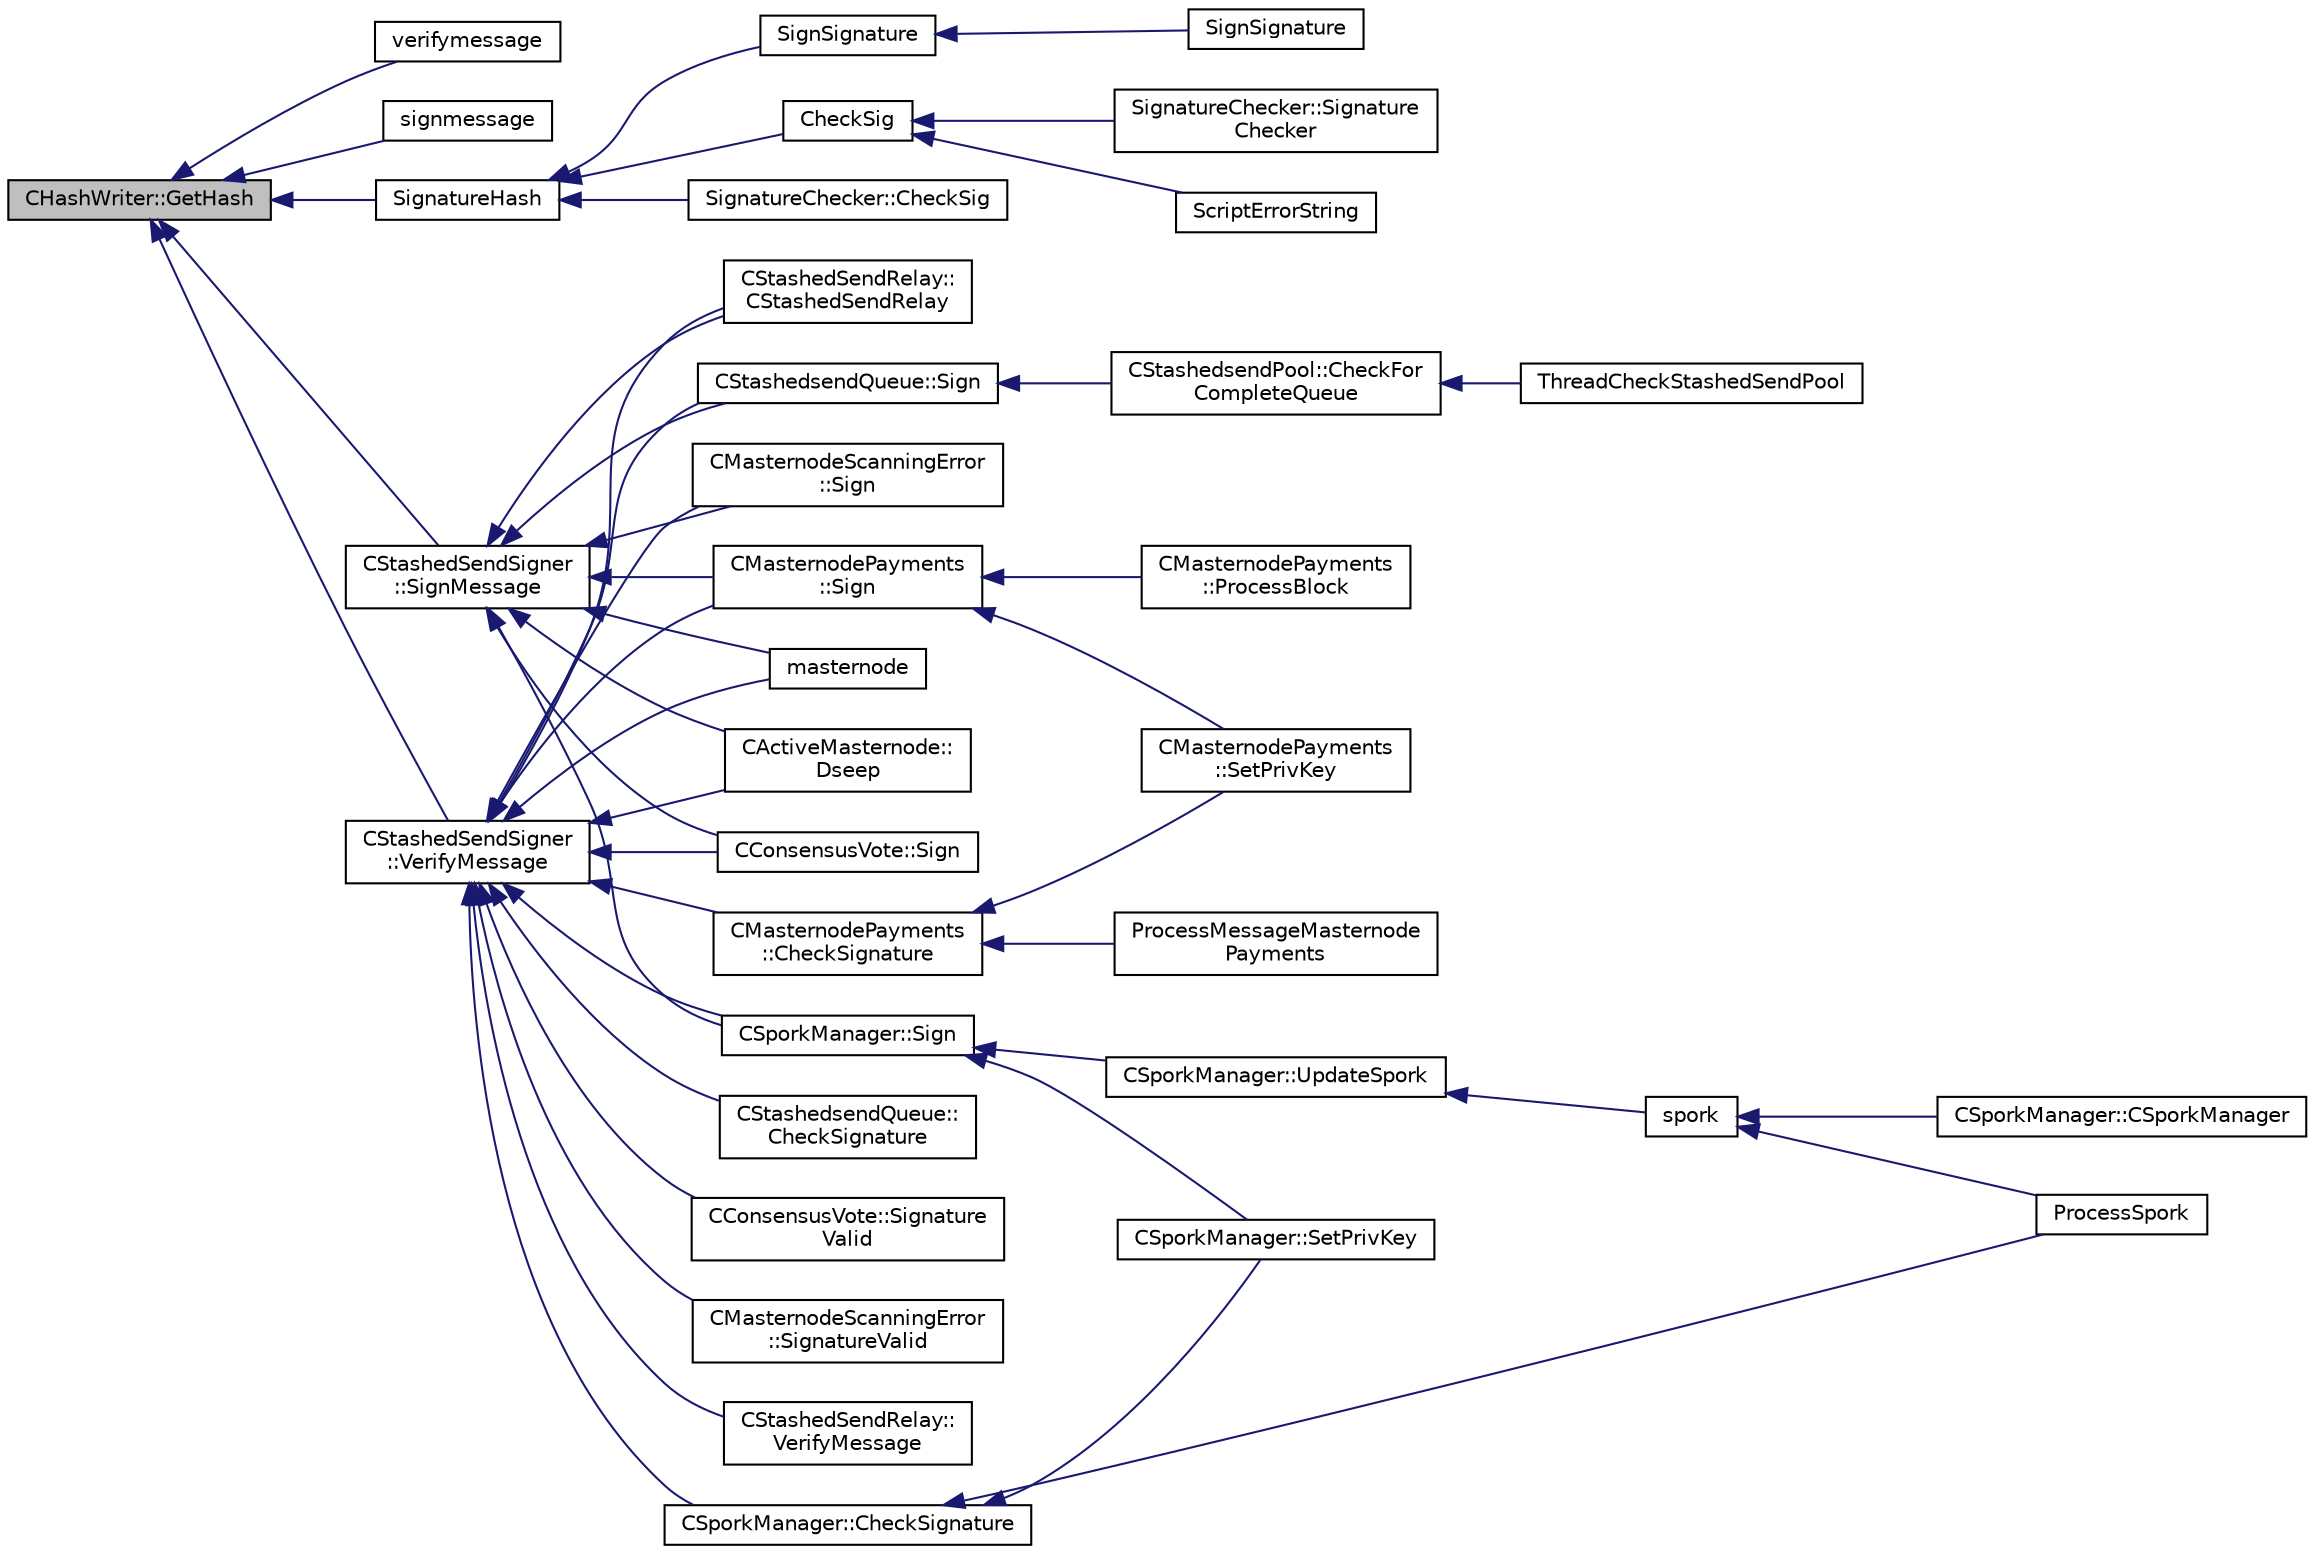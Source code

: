 digraph "CHashWriter::GetHash"
{
  edge [fontname="Helvetica",fontsize="10",labelfontname="Helvetica",labelfontsize="10"];
  node [fontname="Helvetica",fontsize="10",shape=record];
  rankdir="LR";
  Node3 [label="CHashWriter::GetHash",height=0.2,width=0.4,color="black", fillcolor="grey75", style="filled", fontcolor="black"];
  Node3 -> Node4 [dir="back",color="midnightblue",fontsize="10",style="solid",fontname="Helvetica"];
  Node4 [label="verifymessage",height=0.2,width=0.4,color="black", fillcolor="white", style="filled",URL="$db/d48/rpcmisc_8cpp.html#ad8fce781dfd9dfd4866bba2a4589141a"];
  Node3 -> Node5 [dir="back",color="midnightblue",fontsize="10",style="solid",fontname="Helvetica"];
  Node5 [label="signmessage",height=0.2,width=0.4,color="black", fillcolor="white", style="filled",URL="$df/d1d/rpcwallet_8cpp.html#a315b42a2c859c4b50a54c1b05984928c"];
  Node3 -> Node6 [dir="back",color="midnightblue",fontsize="10",style="solid",fontname="Helvetica"];
  Node6 [label="SignatureHash",height=0.2,width=0.4,color="black", fillcolor="white", style="filled",URL="$dd/d0f/script_8cpp.html#a4086161bb714485e7e3662d9b0ceed7d"];
  Node6 -> Node7 [dir="back",color="midnightblue",fontsize="10",style="solid",fontname="Helvetica"];
  Node7 [label="SignSignature",height=0.2,width=0.4,color="black", fillcolor="white", style="filled",URL="$de/d7f/script_8h.html#aca7dc730fd42e706b2c912ba32b65a36"];
  Node7 -> Node8 [dir="back",color="midnightblue",fontsize="10",style="solid",fontname="Helvetica"];
  Node8 [label="SignSignature",height=0.2,width=0.4,color="black", fillcolor="white", style="filled",URL="$de/d7f/script_8h.html#a3aef640e90fdb0fa95a8e2cda0cf6c22"];
  Node6 -> Node9 [dir="back",color="midnightblue",fontsize="10",style="solid",fontname="Helvetica"];
  Node9 [label="CheckSig",height=0.2,width=0.4,color="black", fillcolor="white", style="filled",URL="$dd/d0f/script_8cpp.html#af1a7eb0123f11ad1154249f4a4c1a9d1"];
  Node9 -> Node10 [dir="back",color="midnightblue",fontsize="10",style="solid",fontname="Helvetica"];
  Node10 [label="ScriptErrorString",height=0.2,width=0.4,color="black", fillcolor="white", style="filled",URL="$de/d7f/script_8h.html#a5a9f070c3285c528226eef27820d9aa9"];
  Node9 -> Node11 [dir="back",color="midnightblue",fontsize="10",style="solid",fontname="Helvetica"];
  Node11 [label="SignatureChecker::Signature\lChecker",height=0.2,width=0.4,color="black", fillcolor="white", style="filled",URL="$da/d89/class_signature_checker.html#a698e6832345449c494a12960f173d6a1"];
  Node6 -> Node12 [dir="back",color="midnightblue",fontsize="10",style="solid",fontname="Helvetica"];
  Node12 [label="SignatureChecker::CheckSig",height=0.2,width=0.4,color="black", fillcolor="white", style="filled",URL="$da/d89/class_signature_checker.html#a3eeda653a8224d8376016f177d2c7be2"];
  Node3 -> Node13 [dir="back",color="midnightblue",fontsize="10",style="solid",fontname="Helvetica"];
  Node13 [label="CStashedSendSigner\l::SignMessage",height=0.2,width=0.4,color="black", fillcolor="white", style="filled",URL="$da/d0a/class_c_stashed_send_signer.html#a3a9275044c94eabef7ed9c2fdf35d2f6",tooltip="Sign the message, returns true if successful. "];
  Node13 -> Node14 [dir="back",color="midnightblue",fontsize="10",style="solid",fontname="Helvetica"];
  Node14 [label="CActiveMasternode::\lDseep",height=0.2,width=0.4,color="black", fillcolor="white", style="filled",URL="$d9/d29/class_c_active_masternode.html#aa14a1a9611f6b73cc3e860cda75de88c"];
  Node13 -> Node15 [dir="back",color="midnightblue",fontsize="10",style="solid",fontname="Helvetica"];
  Node15 [label="CConsensusVote::Sign",height=0.2,width=0.4,color="black", fillcolor="white", style="filled",URL="$dc/da2/class_c_consensus_vote.html#a687495887aa75f5d5bb70f93ecb820d0"];
  Node13 -> Node16 [dir="back",color="midnightblue",fontsize="10",style="solid",fontname="Helvetica"];
  Node16 [label="CMasternodePayments\l::Sign",height=0.2,width=0.4,color="black", fillcolor="white", style="filled",URL="$dc/d9a/class_c_masternode_payments.html#a7d04afdf936b8de605ab6f478c7fad51"];
  Node16 -> Node17 [dir="back",color="midnightblue",fontsize="10",style="solid",fontname="Helvetica"];
  Node17 [label="CMasternodePayments\l::ProcessBlock",height=0.2,width=0.4,color="black", fillcolor="white", style="filled",URL="$dc/d9a/class_c_masternode_payments.html#aa23dfbc148f10f601e9771bfcffea441"];
  Node16 -> Node18 [dir="back",color="midnightblue",fontsize="10",style="solid",fontname="Helvetica"];
  Node18 [label="CMasternodePayments\l::SetPrivKey",height=0.2,width=0.4,color="black", fillcolor="white", style="filled",URL="$dc/d9a/class_c_masternode_payments.html#a525bcafd8d00b58a3e05a848ef493603"];
  Node13 -> Node19 [dir="back",color="midnightblue",fontsize="10",style="solid",fontname="Helvetica"];
  Node19 [label="CMasternodeScanningError\l::Sign",height=0.2,width=0.4,color="black", fillcolor="white", style="filled",URL="$d0/de7/class_c_masternode_scanning_error.html#afdc8ec9b08767cdf3c6a6cc819af7d09"];
  Node13 -> Node20 [dir="back",color="midnightblue",fontsize="10",style="solid",fontname="Helvetica"];
  Node20 [label="masternode",height=0.2,width=0.4,color="black", fillcolor="white", style="filled",URL="$d5/d6b/rpcstashedsend_8cpp.html#a30609e443aeb47c29ed0878d16b1b5e1"];
  Node13 -> Node21 [dir="back",color="midnightblue",fontsize="10",style="solid",fontname="Helvetica"];
  Node21 [label="CSporkManager::Sign",height=0.2,width=0.4,color="black", fillcolor="white", style="filled",URL="$d2/d5e/class_c_spork_manager.html#adf1b5d40f378c4bd3a5ea31905b11f30"];
  Node21 -> Node22 [dir="back",color="midnightblue",fontsize="10",style="solid",fontname="Helvetica"];
  Node22 [label="CSporkManager::UpdateSpork",height=0.2,width=0.4,color="black", fillcolor="white", style="filled",URL="$d2/d5e/class_c_spork_manager.html#a51293c5c9db22f4435f044b4ccb65028"];
  Node22 -> Node23 [dir="back",color="midnightblue",fontsize="10",style="solid",fontname="Helvetica"];
  Node23 [label="spork",height=0.2,width=0.4,color="black", fillcolor="white", style="filled",URL="$db/d48/rpcmisc_8cpp.html#a8dcc7f3e5749bbd1dad163b85d0abdcb"];
  Node23 -> Node24 [dir="back",color="midnightblue",fontsize="10",style="solid",fontname="Helvetica"];
  Node24 [label="ProcessSpork",height=0.2,width=0.4,color="black", fillcolor="white", style="filled",URL="$d0/d24/spork_8h.html#a3f9c24c1f4c012152fb4422ca981610a"];
  Node23 -> Node25 [dir="back",color="midnightblue",fontsize="10",style="solid",fontname="Helvetica"];
  Node25 [label="CSporkManager::CSporkManager",height=0.2,width=0.4,color="black", fillcolor="white", style="filled",URL="$d2/d5e/class_c_spork_manager.html#af25ba284196ede7288bc9855e7f8a8a5"];
  Node21 -> Node26 [dir="back",color="midnightblue",fontsize="10",style="solid",fontname="Helvetica"];
  Node26 [label="CSporkManager::SetPrivKey",height=0.2,width=0.4,color="black", fillcolor="white", style="filled",URL="$d2/d5e/class_c_spork_manager.html#a599d088218de9d242e4dc5cb17dd310b"];
  Node13 -> Node27 [dir="back",color="midnightblue",fontsize="10",style="solid",fontname="Helvetica"];
  Node27 [label="CStashedSendRelay::\lCStashedSendRelay",height=0.2,width=0.4,color="black", fillcolor="white", style="filled",URL="$d2/d25/class_c_stashed_send_relay.html#ac4f08ff3af1c8730a259abe6dc0972f5"];
  Node13 -> Node28 [dir="back",color="midnightblue",fontsize="10",style="solid",fontname="Helvetica"];
  Node28 [label="CStashedsendQueue::Sign",height=0.2,width=0.4,color="black", fillcolor="white", style="filled",URL="$dd/d34/class_c_stashedsend_queue.html#a781354a3071b29fbf76df2353919933c",tooltip="Sign this Stashedsend transaction. "];
  Node28 -> Node29 [dir="back",color="midnightblue",fontsize="10",style="solid",fontname="Helvetica"];
  Node29 [label="CStashedsendPool::CheckFor\lCompleteQueue",height=0.2,width=0.4,color="black", fillcolor="white", style="filled",URL="$dd/d8a/class_c_stashedsend_pool.html#a46fd3f0fc3671683518cd090b25c97d7"];
  Node29 -> Node30 [dir="back",color="midnightblue",fontsize="10",style="solid",fontname="Helvetica"];
  Node30 [label="ThreadCheckStashedSendPool",height=0.2,width=0.4,color="black", fillcolor="white", style="filled",URL="$d9/dbc/stashedsend_8h.html#ab583ddc86effded8432ea5387f77d883"];
  Node3 -> Node31 [dir="back",color="midnightblue",fontsize="10",style="solid",fontname="Helvetica"];
  Node31 [label="CStashedSendSigner\l::VerifyMessage",height=0.2,width=0.4,color="black", fillcolor="white", style="filled",URL="$da/d0a/class_c_stashed_send_signer.html#a917e4eb567f2005a73ef59bafcf46bd4",tooltip="Verify the message, returns true if succcessful. "];
  Node31 -> Node14 [dir="back",color="midnightblue",fontsize="10",style="solid",fontname="Helvetica"];
  Node31 -> Node32 [dir="back",color="midnightblue",fontsize="10",style="solid",fontname="Helvetica"];
  Node32 [label="CConsensusVote::Signature\lValid",height=0.2,width=0.4,color="black", fillcolor="white", style="filled",URL="$dc/da2/class_c_consensus_vote.html#ac6550a89acee255e0035e189a42a6310"];
  Node31 -> Node15 [dir="back",color="midnightblue",fontsize="10",style="solid",fontname="Helvetica"];
  Node31 -> Node33 [dir="back",color="midnightblue",fontsize="10",style="solid",fontname="Helvetica"];
  Node33 [label="CMasternodePayments\l::CheckSignature",height=0.2,width=0.4,color="black", fillcolor="white", style="filled",URL="$dc/d9a/class_c_masternode_payments.html#a2ca2af0178969784235c7917b226af32"];
  Node33 -> Node34 [dir="back",color="midnightblue",fontsize="10",style="solid",fontname="Helvetica"];
  Node34 [label="ProcessMessageMasternode\lPayments",height=0.2,width=0.4,color="black", fillcolor="white", style="filled",URL="$dc/d20/masternode-payments_8h.html#a8c28fb440d8031543d1de309e34c40f2"];
  Node33 -> Node18 [dir="back",color="midnightblue",fontsize="10",style="solid",fontname="Helvetica"];
  Node31 -> Node16 [dir="back",color="midnightblue",fontsize="10",style="solid",fontname="Helvetica"];
  Node31 -> Node35 [dir="back",color="midnightblue",fontsize="10",style="solid",fontname="Helvetica"];
  Node35 [label="CMasternodeScanningError\l::SignatureValid",height=0.2,width=0.4,color="black", fillcolor="white", style="filled",URL="$d0/de7/class_c_masternode_scanning_error.html#ae90fca573f70f7faa4c9f3a5db145f36"];
  Node31 -> Node19 [dir="back",color="midnightblue",fontsize="10",style="solid",fontname="Helvetica"];
  Node31 -> Node20 [dir="back",color="midnightblue",fontsize="10",style="solid",fontname="Helvetica"];
  Node31 -> Node36 [dir="back",color="midnightblue",fontsize="10",style="solid",fontname="Helvetica"];
  Node36 [label="CSporkManager::CheckSignature",height=0.2,width=0.4,color="black", fillcolor="white", style="filled",URL="$d2/d5e/class_c_spork_manager.html#a697d8c0ce5c422ea125eee96687aa7b3"];
  Node36 -> Node24 [dir="back",color="midnightblue",fontsize="10",style="solid",fontname="Helvetica"];
  Node36 -> Node26 [dir="back",color="midnightblue",fontsize="10",style="solid",fontname="Helvetica"];
  Node31 -> Node21 [dir="back",color="midnightblue",fontsize="10",style="solid",fontname="Helvetica"];
  Node31 -> Node27 [dir="back",color="midnightblue",fontsize="10",style="solid",fontname="Helvetica"];
  Node31 -> Node37 [dir="back",color="midnightblue",fontsize="10",style="solid",fontname="Helvetica"];
  Node37 [label="CStashedSendRelay::\lVerifyMessage",height=0.2,width=0.4,color="black", fillcolor="white", style="filled",URL="$d2/d25/class_c_stashed_send_relay.html#afbd1e6eeec3e89109d9fcb0d899da517"];
  Node31 -> Node28 [dir="back",color="midnightblue",fontsize="10",style="solid",fontname="Helvetica"];
  Node31 -> Node38 [dir="back",color="midnightblue",fontsize="10",style="solid",fontname="Helvetica"];
  Node38 [label="CStashedsendQueue::\lCheckSignature",height=0.2,width=0.4,color="black", fillcolor="white", style="filled",URL="$dd/d34/class_c_stashedsend_queue.html#ac272b4813415870e369a62d267e852ca",tooltip="Check if we have a valid Masternode address. "];
}
